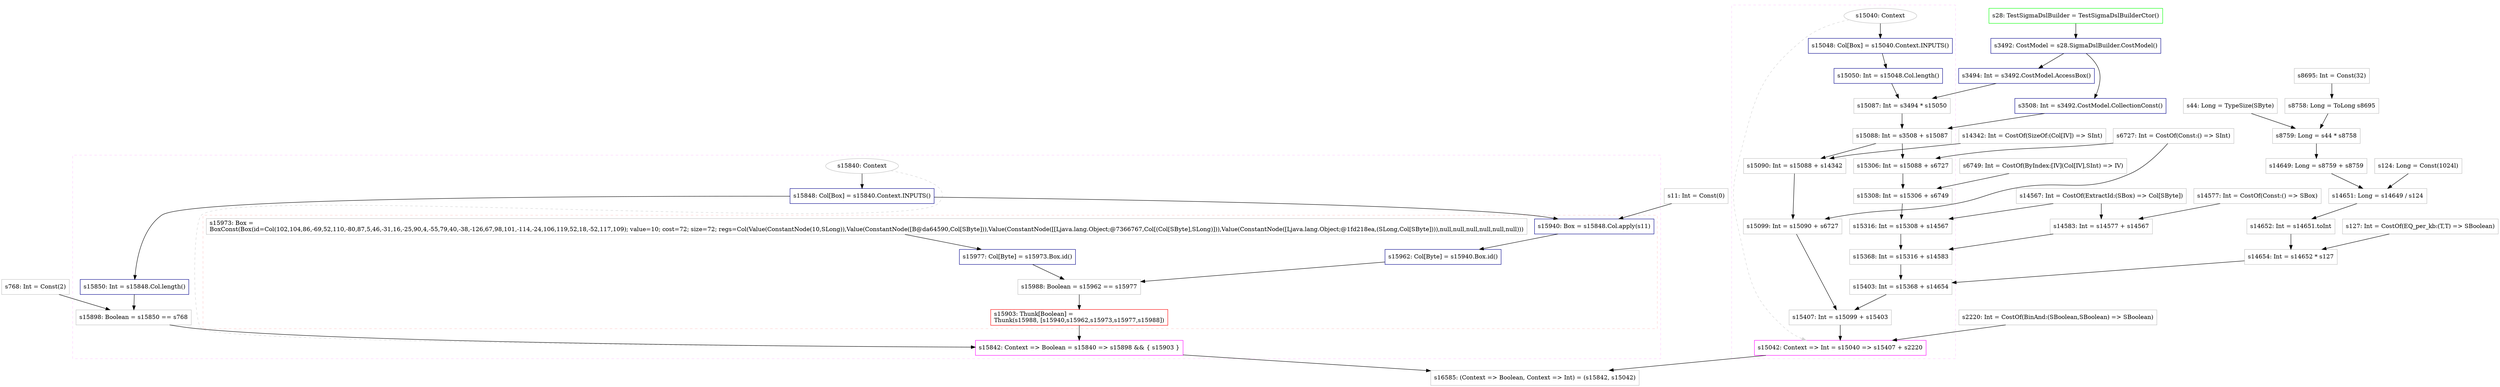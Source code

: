 digraph "verify_prop" {
concentrate=true
node [style=filled, fillcolor=orangered]

"s768" [
label="s768: Int = Const(2)"
shape=box, color=gray, tooltip="s768:Int", style=filled, fillcolor=white
]
"s11" [
label="s11: Int = Const(0)"
shape=box, color=gray, tooltip="s11:Int", style=filled, fillcolor=white
]
subgraph cluster_s15842 {
style=dashed; color="#FFCCFF"
"s15840" [
label="s15840: Context"
shape=oval, color=gray, tooltip="s15840:Context", style=filled, fillcolor=white
]
"s15842" [
label="s15842: Context => Boolean = s15840 => s15898 && { s15903 }"
shape=box, color=magenta, tooltip="s15842:Context => Boolean", style=filled, fillcolor=white
]
{rank=source; s15840}
"s15848" [
label="s15848: Col[Box] = s15840.Context.INPUTS()"
shape=box, color=darkblue, tooltip="s15848:Col[Box]", style=filled, fillcolor=white
]
"s15850" [
label="s15850: Int = s15848.Col.length()"
shape=box, color=darkblue, tooltip="s15850:Int", style=filled, fillcolor=white
]
"s15898" [
label="s15898: Boolean = s15850 == s768"
shape=box, color=gray, tooltip="s15898:Boolean", style=filled, fillcolor=white
]
subgraph cluster_s15903 {
style=dashed; color="#FFCCCC"
"s15903" [
label="s15903: Thunk[Boolean] =\lThunk(s15988, [s15940,s15962,s15973,s15977,s15988])\l"
shape=box, color=red, tooltip="s15903:Thunk[Boolean]", style=filled, fillcolor=white
]
"s15940" [
label="s15940: Box = s15848.Col.apply(s11)"
shape=box, color=darkblue, tooltip="s15940:Box", style=filled, fillcolor=white
]
"s15962" [
label="s15962: Col[Byte] = s15940.Box.id()"
shape=box, color=darkblue, tooltip="s15962:Col[Byte]", style=filled, fillcolor=white
]
"s15973" [
label="s15973: Box =\lBoxConst(Box(id=Col(102,104,86,-69,52,110,-80,87,5,46,-31,16,-25,90,4,-55,79,40,-38,-126,67,98,101,-114,-24,106,119,52,18,-52,117,109); value=10; cost=72; size=72; regs=Col(Value(ConstantNode(10,SLong)),Value(ConstantNode([B@da64590,Col[SByte])),Value(ConstantNode([[Ljava.lang.Object;@7366767,Col[(Col[SByte],SLong)])),Value(ConstantNode([Ljava.lang.Object;@1fd218ea,(SLong,Col[SByte]))),null,null,null,null,null,null)))\l"
shape=box, color=gray, tooltip="s15973:Box", style=filled, fillcolor=white
]
"s15977" [
label="s15977: Col[Byte] = s15973.Box.id()"
shape=box, color=darkblue, tooltip="s15977:Col[Byte]", style=filled, fillcolor=white
]
"s15988" [
label="s15988: Boolean = s15962 == s15977"
shape=box, color=gray, tooltip="s15988:Boolean", style=filled, fillcolor=white
]
{rank=sink; s15903}
}
{rank=sink; s15842}
}
"s6727" [
label="s6727: Int = CostOf(Const:() => SInt)"
shape=box, color=gray, tooltip="s6727:Int", style=filled, fillcolor=white
]
"s6749" [
label="s6749: Int = CostOf(ByIndex:[IV](Col[IV],SInt) => IV)"
shape=box, color=gray, tooltip="s6749:Int", style=filled, fillcolor=white
]
"s44" [
label="s44: Long = TypeSize(SByte)"
shape=box, color=gray, tooltip="s44:Long", style=filled, fillcolor=white
]
"s8695" [
label="s8695: Int = Const(32)"
shape=box, color=gray, tooltip="s8695:Int", style=filled, fillcolor=white
]
"s8758" [
label="s8758: Long = ToLong s8695"
shape=box, color=gray, tooltip="s8758:Long", style=filled, fillcolor=white
]
"s8759" [
label="s8759: Long = s44 * s8758"
shape=box, color=gray, tooltip="s8759:Long", style=filled, fillcolor=white
]
"s14649" [
label="s14649: Long = s8759 + s8759"
shape=box, color=gray, tooltip="s14649:Long", style=filled, fillcolor=white
]
"s124" [
label="s124: Long = Const(1024l)"
shape=box, color=gray, tooltip="s124:Long", style=filled, fillcolor=white
]
"s14651" [
label="s14651: Long = s14649 / s124"
shape=box, color=gray, tooltip="s14651:Long", style=filled, fillcolor=white
]
"s14652" [
label="s14652: Int = s14651.toInt"
shape=box, color=gray, tooltip="s14652:Int", style=filled, fillcolor=white
]
"s127" [
label="s127: Int = CostOf(EQ_per_kb:(T,T) => SBoolean)"
shape=box, color=gray, tooltip="s127:Int", style=filled, fillcolor=white
]
"s14654" [
label="s14654: Int = s14652 * s127"
shape=box, color=gray, tooltip="s14654:Int", style=filled, fillcolor=white
]
"s14342" [
label="s14342: Int = CostOf(SizeOf:(Col[IV]) => SInt)"
shape=box, color=gray, tooltip="s14342:Int", style=filled, fillcolor=white
]
"s28" [
label="s28: TestSigmaDslBuilder = TestSigmaDslBuilderCtor()"
shape=box, color=green, tooltip="s28:TestSigmaDslBuilder", style=filled, fillcolor=white
]
"s3492" [
label="s3492: CostModel = s28.SigmaDslBuilder.CostModel()"
shape=box, color=darkblue, tooltip="s3492:CostModel", style=filled, fillcolor=white
]
"s3508" [
label="s3508: Int = s3492.CostModel.CollectionConst()"
shape=box, color=darkblue, tooltip="s3508:Int", style=filled, fillcolor=white
]
"s2220" [
label="s2220: Int = CostOf(BinAnd:(SBoolean,SBoolean) => SBoolean)"
shape=box, color=gray, tooltip="s2220:Int", style=filled, fillcolor=white
]
"s14567" [
label="s14567: Int = CostOf(ExtractId:(SBox) => Col[SByte])"
shape=box, color=gray, tooltip="s14567:Int", style=filled, fillcolor=white
]
"s3494" [
label="s3494: Int = s3492.CostModel.AccessBox()"
shape=box, color=darkblue, tooltip="s3494:Int", style=filled, fillcolor=white
]
"s14577" [
label="s14577: Int = CostOf(Const:() => SBox)"
shape=box, color=gray, tooltip="s14577:Int", style=filled, fillcolor=white
]
"s14583" [
label="s14583: Int = s14577 + s14567"
shape=box, color=gray, tooltip="s14583:Int", style=filled, fillcolor=white
]
subgraph cluster_s15042 {
style=dashed; color="#FFCCFF"
"s15040" [
label="s15040: Context"
shape=oval, color=gray, tooltip="s15040:Context", style=filled, fillcolor=white
]
"s15042" [
label="s15042: Context => Int = s15040 => s15407 + s2220"
shape=box, color=magenta, tooltip="s15042:Context => Int", style=filled, fillcolor=white
]
{rank=source; s15040}
"s15048" [
label="s15048: Col[Box] = s15040.Context.INPUTS()"
shape=box, color=darkblue, tooltip="s15048:Col[Box]", style=filled, fillcolor=white
]
"s15050" [
label="s15050: Int = s15048.Col.length()"
shape=box, color=darkblue, tooltip="s15050:Int", style=filled, fillcolor=white
]
"s15087" [
label="s15087: Int = s3494 * s15050"
shape=box, color=gray, tooltip="s15087:Int", style=filled, fillcolor=white
]
"s15088" [
label="s15088: Int = s3508 + s15087"
shape=box, color=gray, tooltip="s15088:Int", style=filled, fillcolor=white
]
"s15090" [
label="s15090: Int = s15088 + s14342"
shape=box, color=gray, tooltip="s15090:Int", style=filled, fillcolor=white
]
"s15099" [
label="s15099: Int = s15090 + s6727"
shape=box, color=gray, tooltip="s15099:Int", style=filled, fillcolor=white
]
"s15306" [
label="s15306: Int = s15088 + s6727"
shape=box, color=gray, tooltip="s15306:Int", style=filled, fillcolor=white
]
"s15308" [
label="s15308: Int = s15306 + s6749"
shape=box, color=gray, tooltip="s15308:Int", style=filled, fillcolor=white
]
"s15316" [
label="s15316: Int = s15308 + s14567"
shape=box, color=gray, tooltip="s15316:Int", style=filled, fillcolor=white
]
"s15368" [
label="s15368: Int = s15316 + s14583"
shape=box, color=gray, tooltip="s15368:Int", style=filled, fillcolor=white
]
"s15403" [
label="s15403: Int = s15368 + s14654"
shape=box, color=gray, tooltip="s15403:Int", style=filled, fillcolor=white
]
"s15407" [
label="s15407: Int = s15099 + s15403"
shape=box, color=gray, tooltip="s15407:Int", style=filled, fillcolor=white
]
{rank=sink; s15042}
}
"s16585" [
label="s16585: (Context => Boolean, Context => Int) = (s15842, s15042)"
shape=box, color=gray, tooltip="s16585:(Context => Boolean, Context => Int)", style=filled, fillcolor=white
]
"s15840" -> "s15848" [style=solid]
"s15368" -> "s15403" [style=solid]
"s14654" -> "s15403" [style=solid]
"s3494" -> "s15087" [style=solid]
"s15050" -> "s15087" [style=solid]
"s15088" -> "s15306" [style=solid]
"s6727" -> "s15306" [style=solid]
"s44" -> "s8759" [style=solid]
"s8758" -> "s8759" [style=solid]
"s14652" -> "s14654" [style=solid]
"s127" -> "s14654" [style=solid]
"s14651" -> "s14652" [style=solid]
"s28" -> "s3492" [style=solid]
"s15940" -> "s15962" [style=solid]
"s15099" -> "s15407" [style=solid]
"s15403" -> "s15407" [style=solid]
"s15048" -> "s15050" [style=solid]
"s15316" -> "s15368" [style=solid]
"s14583" -> "s15368" [style=solid]
"s8759" -> "s14649" [style=solid]
"s8759" -> "s14649" [style=solid]
"s15848" -> "s15940" [style=solid]
"s11" -> "s15940" [style=solid]
"s15040" -> "s15042" [style=dashed, color=lightgray, weight=0]
"s15407" -> "s15042" [style=solid]
"s2220" -> "s15042" [style=solid]
"s3492" -> "s3508" [style=solid]
"s15840" -> "s15842" [style=dashed, color=lightgray, weight=0]
"s15898" -> "s15842" [style=solid]
"s15903" -> "s15842" [style=solid]
"s15308" -> "s15316" [style=solid]
"s14567" -> "s15316" [style=solid]
"s15962" -> "s15988" [style=solid]
"s15977" -> "s15988" [style=solid]
"s15842" -> "s16585" [style=solid]
"s15042" -> "s16585" [style=solid]
"s15850" -> "s15898" [style=solid]
"s768" -> "s15898" [style=solid]
"s15040" -> "s15048" [style=solid]
"s15088" -> "s15090" [style=solid]
"s14342" -> "s15090" [style=solid]
"s15306" -> "s15308" [style=solid]
"s6749" -> "s15308" [style=solid]
"s15090" -> "s15099" [style=solid]
"s6727" -> "s15099" [style=solid]
"s15988" -> "s15903" [style=solid]
"s3508" -> "s15088" [style=solid]
"s15087" -> "s15088" [style=solid]
"s15973" -> "s15977" [style=solid]
"s15848" -> "s15850" [style=solid]
"s14649" -> "s14651" [style=solid]
"s124" -> "s14651" [style=solid]
"s8695" -> "s8758" [style=solid]
"s3492" -> "s3494" [style=solid]
"s14577" -> "s14583" [style=solid]
"s14567" -> "s14583" [style=solid]
}
